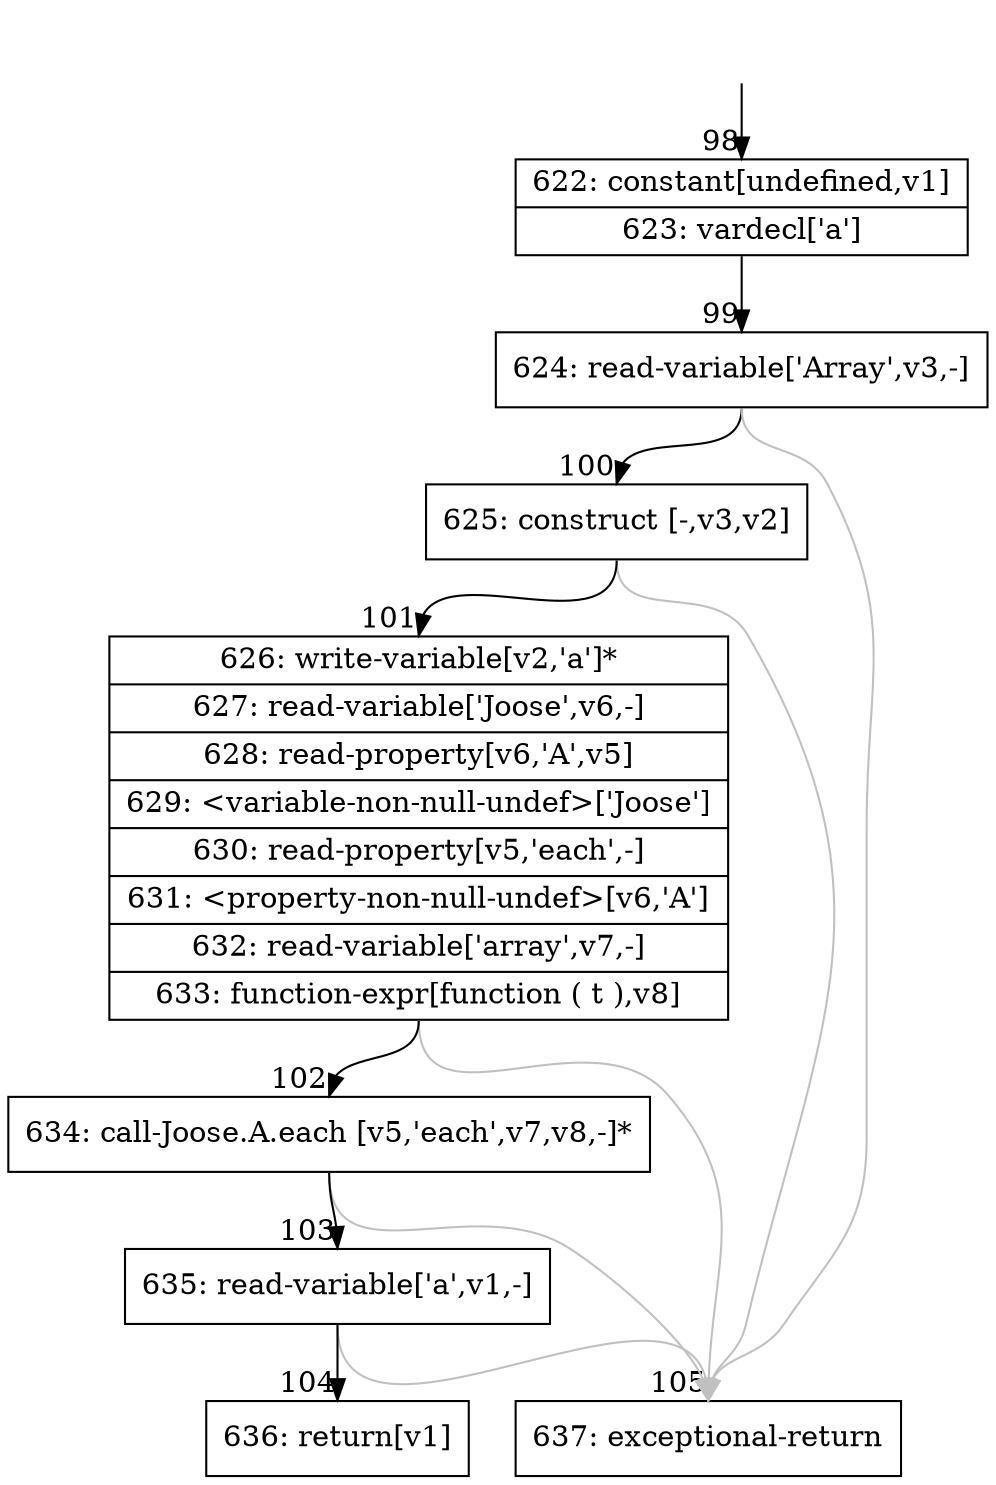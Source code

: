 digraph {
rankdir="TD"
BB_entry5[shape=none,label=""];
BB_entry5 -> BB98 [tailport=s, headport=n, headlabel="    98"]
BB98 [shape=record label="{622: constant[undefined,v1]|623: vardecl['a']}" ] 
BB98 -> BB99 [tailport=s, headport=n, headlabel="      99"]
BB99 [shape=record label="{624: read-variable['Array',v3,-]}" ] 
BB99 -> BB100 [tailport=s, headport=n, headlabel="      100"]
BB99 -> BB105 [tailport=s, headport=n, color=gray, headlabel="      105"]
BB100 [shape=record label="{625: construct [-,v3,v2]}" ] 
BB100 -> BB101 [tailport=s, headport=n, headlabel="      101"]
BB100 -> BB105 [tailport=s, headport=n, color=gray]
BB101 [shape=record label="{626: write-variable[v2,'a']*|627: read-variable['Joose',v6,-]|628: read-property[v6,'A',v5]|629: \<variable-non-null-undef\>['Joose']|630: read-property[v5,'each',-]|631: \<property-non-null-undef\>[v6,'A']|632: read-variable['array',v7,-]|633: function-expr[function ( t ),v8]}" ] 
BB101 -> BB102 [tailport=s, headport=n, headlabel="      102"]
BB101 -> BB105 [tailport=s, headport=n, color=gray]
BB102 [shape=record label="{634: call-Joose.A.each [v5,'each',v7,v8,-]*}" ] 
BB102 -> BB103 [tailport=s, headport=n, headlabel="      103"]
BB102 -> BB105 [tailport=s, headport=n, color=gray]
BB103 [shape=record label="{635: read-variable['a',v1,-]}" ] 
BB103 -> BB104 [tailport=s, headport=n, headlabel="      104"]
BB103 -> BB105 [tailport=s, headport=n, color=gray]
BB104 [shape=record label="{636: return[v1]}" ] 
BB105 [shape=record label="{637: exceptional-return}" ] 
//#$~ 48
}
